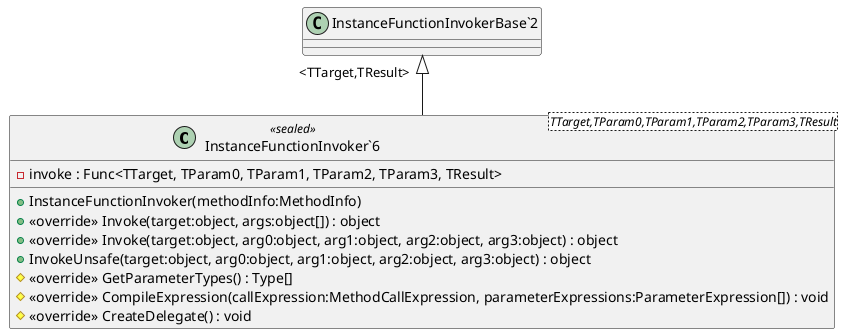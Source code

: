 @startuml
class "InstanceFunctionInvoker`6"<TTarget,TParam0,TParam1,TParam2,TParam3,TResult> <<sealed>> {
    + InstanceFunctionInvoker(methodInfo:MethodInfo)
    - invoke : Func<TTarget, TParam0, TParam1, TParam2, TParam3, TResult>
    + <<override>> Invoke(target:object, args:object[]) : object
    + <<override>> Invoke(target:object, arg0:object, arg1:object, arg2:object, arg3:object) : object
    + InvokeUnsafe(target:object, arg0:object, arg1:object, arg2:object, arg3:object) : object
    # <<override>> GetParameterTypes() : Type[]
    # <<override>> CompileExpression(callExpression:MethodCallExpression, parameterExpressions:ParameterExpression[]) : void
    # <<override>> CreateDelegate() : void
}
"InstanceFunctionInvokerBase`2" "<TTarget,TResult>" <|-- "InstanceFunctionInvoker`6"
@enduml
